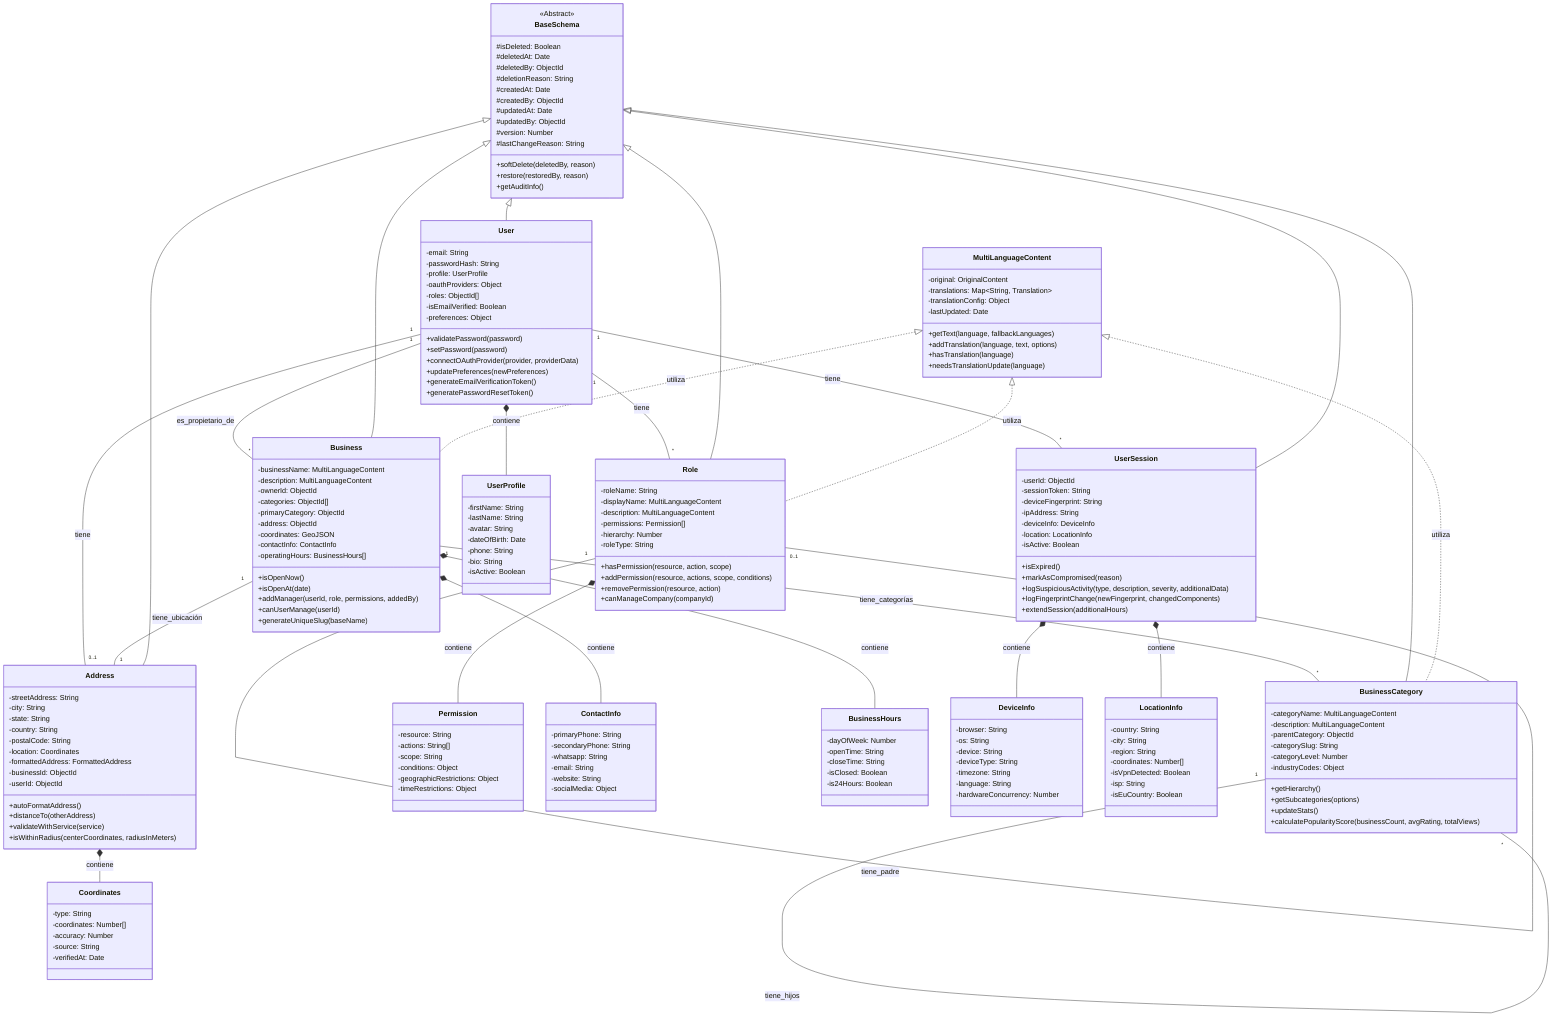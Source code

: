 classDiagram
    %% ==================== CLASES BASE ====================
    class BaseSchema {
        <<Abstract>>
        #isDeleted: Boolean
        #deletedAt: Date
        #deletedBy: ObjectId
        #deletionReason: String
        #createdAt: Date
        #createdBy: ObjectId
        #updatedAt: Date
        #updatedBy: ObjectId
        #version: Number
        #lastChangeReason: String
        +softDelete(deletedBy, reason)
        +restore(restoredBy, reason)
        +getAuditInfo()
    }

    class MultiLanguageContent {
        -original: OriginalContent
        -translations: Map~String, Translation~
        -translationConfig: Object
        -lastUpdated: Date
        +getText(language, fallbackLanguages)
        +addTranslation(language, text, options)
        +hasTranslation(language)
        +needsTranslationUpdate(language)
    }

    %% ==================== MODELOS PRINCIPALES ====================
    class User {
        -email: String
        -passwordHash: String
        -profile: UserProfile
        -oauthProviders: Object
        -roles: ObjectId[]
        -isEmailVerified: Boolean
        -preferences: Object
        +validatePassword(password)
        +setPassword(password)
        +connectOAuthProvider(provider, providerData)
        +updatePreferences(newPreferences)
        +generateEmailVerificationToken()
        +generatePasswordResetToken()
    }

    class Role {
        -roleName: String
        -displayName: MultiLanguageContent
        -description: MultiLanguageContent
        -permissions: Permission[]
        -hierarchy: Number
        -roleType: String
        +hasPermission(resource, action, scope)
        +addPermission(resource, actions, scope, conditions)
        +removePermission(resource, action)
        +canManageCompany(companyId)
    }

    class Business {
        -businessName: MultiLanguageContent
        -description: MultiLanguageContent
        -ownerId: ObjectId
        -categories: ObjectId[]
        -primaryCategory: ObjectId
        -address: ObjectId
        -coordinates: GeoJSON
        -contactInfo: ContactInfo
        -operatingHours: BusinessHours[]
        +isOpenNow()
        +isOpenAt(date)
        +addManager(userId, role, permissions, addedBy)
        +canUserManage(userId)
        +generateUniqueSlug(baseName)
    }

    class BusinessCategory {
        -categoryName: MultiLanguageContent
        -description: MultiLanguageContent
        -parentCategory: ObjectId
        -categorySlug: String
        -categoryLevel: Number
        -industryCodes: Object
        +getHierarchy()
        +getSubcategories(options)
        +updateStats()
        +calculatePopularityScore(businessCount, avgRating, totalViews)
    }

    class Address {
        -streetAddress: String
        -city: String
        -state: String
        -country: String
        -postalCode: String
        -location: Coordinates
        -formattedAddress: FormattedAddress
        -businessId: ObjectId
        -userId: ObjectId
        +autoFormatAddress()
        +distanceTo(otherAddress)
        +validateWithService(service)
        +isWithinRadius(centerCoordinates, radiusInMeters)
    }

    class UserSession {
        -userId: ObjectId
        -sessionToken: String
        -deviceFingerprint: String
        -ipAddress: String
        -deviceInfo: DeviceInfo
        -location: LocationInfo
        -isActive: Boolean
        +isExpired()
        +markAsCompromised(reason)
        +logSuspiciousActivity(type, description, severity, additionalData)
        +logFingerprintChange(newFingerprint, changedComponents)
        +extendSession(additionalHours)
    }

    %% ==================== ESQUEMAS EMBEBIDOS ====================
    class UserProfile {
        -firstName: String
        -lastName: String
        -avatar: String
        -dateOfBirth: Date
        -phone: String
        -bio: String
        -isActive: Boolean
    }

    class Permission {
        -resource: String
        -actions: String[]
        -scope: String
        -conditions: Object
        -geographicRestrictions: Object
        -timeRestrictions: Object
    }

    class ContactInfo {
        -primaryPhone: String
        -secondaryPhone: String
        -whatsapp: String
        -email: String
        -website: String
        -socialMedia: Object
    }

    class BusinessHours {
        -dayOfWeek: Number
        -openTime: String
        -closeTime: String
        -isClosed: Boolean
        -is24Hours: Boolean
    }

    class Coordinates {
        -type: String
        -coordinates: Number[]
        -accuracy: Number
        -source: String
        -verifiedAt: Date
    }

    class DeviceInfo {
        -browser: String
        -os: String
        -device: String
        -deviceType: String
        -timezone: String
        -language: String
        -hardwareConcurrency: Number
    }

    class LocationInfo {
        -country: String
        -city: String
        -region: String
        -coordinates: Number[]
        -isVpnDetected: Boolean
        -isp: String
        -isEuCountry: Boolean
    }

    %% ==================== RELACIONES ====================
    User "1" -- "*" UserSession : tiene
    User "1" -- "*" Role : tiene
    User "1" -- "*" Business : es_propietario_de
    User "1" -- "0..1" Address : tiene
    
    Business "1" -- "*" BusinessCategory : tiene_categorías
    Business "1" -- "1" Address : tiene_ubicación
    
    BusinessCategory "1" -- "0..1" BusinessCategory : tiene_padre
    BusinessCategory "1" -- "*" BusinessCategory : tiene_hijos
    
    Role "1" -- "0..1" Role : tiene_padre
    
    BaseSchema <|-- User
    BaseSchema <|-- Role
    BaseSchema <|-- Business
    BaseSchema <|-- BusinessCategory
    BaseSchema <|-- Address
    BaseSchema <|-- UserSession

    User *-- UserProfile : contiene
    Role *-- Permission : contiene
    Business *-- ContactInfo : contiene
    Business *-- BusinessHours : contiene
    Address *-- Coordinates : contiene
    UserSession *-- DeviceInfo : contiene
    UserSession *-- LocationInfo : contiene

    MultiLanguageContent <|.. Business : utiliza
    MultiLanguageContent <|.. BusinessCategory : utiliza
    MultiLanguageContent <|.. Role : utiliza